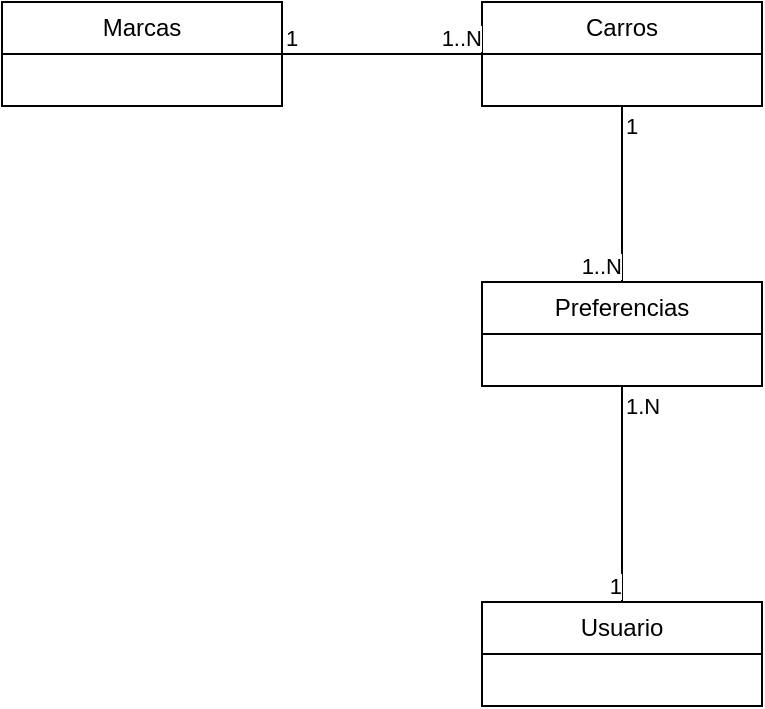 <mxfile version="24.0.1" type="device">
  <diagram id="C5RBs43oDa-KdzZeNtuy" name="Page-1">
    <mxGraphModel dx="1306" dy="613" grid="1" gridSize="10" guides="1" tooltips="1" connect="1" arrows="1" fold="1" page="1" pageScale="1" pageWidth="827" pageHeight="1169" math="0" shadow="0">
      <root>
        <mxCell id="WIyWlLk6GJQsqaUBKTNV-0" />
        <mxCell id="WIyWlLk6GJQsqaUBKTNV-1" parent="WIyWlLk6GJQsqaUBKTNV-0" />
        <mxCell id="rgevWrKvSR6L8c7EUSUg-0" value="Marcas" style="swimlane;fontStyle=0;childLayout=stackLayout;horizontal=1;startSize=26;fillColor=none;horizontalStack=0;resizeParent=1;resizeParentMax=0;resizeLast=0;collapsible=1;marginBottom=0;whiteSpace=wrap;html=1;" vertex="1" parent="WIyWlLk6GJQsqaUBKTNV-1">
          <mxGeometry x="130" y="170" width="140" height="52" as="geometry" />
        </mxCell>
        <mxCell id="rgevWrKvSR6L8c7EUSUg-4" value="Carros" style="swimlane;fontStyle=0;childLayout=stackLayout;horizontal=1;startSize=26;fillColor=none;horizontalStack=0;resizeParent=1;resizeParentMax=0;resizeLast=0;collapsible=1;marginBottom=0;whiteSpace=wrap;html=1;" vertex="1" parent="WIyWlLk6GJQsqaUBKTNV-1">
          <mxGeometry x="370" y="170" width="140" height="52" as="geometry" />
        </mxCell>
        <mxCell id="rgevWrKvSR6L8c7EUSUg-5" value="Preferencias" style="swimlane;fontStyle=0;childLayout=stackLayout;horizontal=1;startSize=26;fillColor=none;horizontalStack=0;resizeParent=1;resizeParentMax=0;resizeLast=0;collapsible=1;marginBottom=0;whiteSpace=wrap;html=1;" vertex="1" parent="WIyWlLk6GJQsqaUBKTNV-1">
          <mxGeometry x="370" y="310" width="140" height="52" as="geometry" />
        </mxCell>
        <mxCell id="rgevWrKvSR6L8c7EUSUg-13" value="Usuario" style="swimlane;fontStyle=0;childLayout=stackLayout;horizontal=1;startSize=26;fillColor=none;horizontalStack=0;resizeParent=1;resizeParentMax=0;resizeLast=0;collapsible=1;marginBottom=0;whiteSpace=wrap;html=1;" vertex="1" parent="WIyWlLk6GJQsqaUBKTNV-1">
          <mxGeometry x="370" y="470" width="140" height="52" as="geometry" />
        </mxCell>
        <mxCell id="rgevWrKvSR6L8c7EUSUg-17" value="" style="endArrow=none;html=1;edgeStyle=orthogonalEdgeStyle;rounded=0;" edge="1" parent="WIyWlLk6GJQsqaUBKTNV-1" source="rgevWrKvSR6L8c7EUSUg-0" target="rgevWrKvSR6L8c7EUSUg-4">
          <mxGeometry relative="1" as="geometry">
            <mxPoint x="330" y="320" as="sourcePoint" />
            <mxPoint x="490" y="320" as="targetPoint" />
          </mxGeometry>
        </mxCell>
        <mxCell id="rgevWrKvSR6L8c7EUSUg-18" value="1" style="edgeLabel;resizable=0;html=1;align=left;verticalAlign=bottom;" connectable="0" vertex="1" parent="rgevWrKvSR6L8c7EUSUg-17">
          <mxGeometry x="-1" relative="1" as="geometry" />
        </mxCell>
        <mxCell id="rgevWrKvSR6L8c7EUSUg-19" value="1..N" style="edgeLabel;resizable=0;html=1;align=right;verticalAlign=bottom;" connectable="0" vertex="1" parent="rgevWrKvSR6L8c7EUSUg-17">
          <mxGeometry x="1" relative="1" as="geometry" />
        </mxCell>
        <mxCell id="rgevWrKvSR6L8c7EUSUg-20" value="" style="endArrow=none;html=1;edgeStyle=orthogonalEdgeStyle;rounded=0;" edge="1" parent="WIyWlLk6GJQsqaUBKTNV-1" source="rgevWrKvSR6L8c7EUSUg-4" target="rgevWrKvSR6L8c7EUSUg-5">
          <mxGeometry relative="1" as="geometry">
            <mxPoint x="330" y="320" as="sourcePoint" />
            <mxPoint x="490" y="320" as="targetPoint" />
          </mxGeometry>
        </mxCell>
        <mxCell id="rgevWrKvSR6L8c7EUSUg-21" value="1" style="edgeLabel;resizable=0;html=1;align=left;verticalAlign=bottom;" connectable="0" vertex="1" parent="rgevWrKvSR6L8c7EUSUg-20">
          <mxGeometry x="-1" relative="1" as="geometry">
            <mxPoint y="18" as="offset" />
          </mxGeometry>
        </mxCell>
        <mxCell id="rgevWrKvSR6L8c7EUSUg-22" value="1..N" style="edgeLabel;resizable=0;html=1;align=right;verticalAlign=bottom;" connectable="0" vertex="1" parent="rgevWrKvSR6L8c7EUSUg-20">
          <mxGeometry x="1" relative="1" as="geometry" />
        </mxCell>
        <mxCell id="rgevWrKvSR6L8c7EUSUg-27" value="" style="endArrow=none;html=1;edgeStyle=orthogonalEdgeStyle;rounded=0;" edge="1" parent="WIyWlLk6GJQsqaUBKTNV-1" source="rgevWrKvSR6L8c7EUSUg-5" target="rgevWrKvSR6L8c7EUSUg-13">
          <mxGeometry relative="1" as="geometry">
            <mxPoint x="440" y="330" as="sourcePoint" />
            <mxPoint x="490" y="320" as="targetPoint" />
          </mxGeometry>
        </mxCell>
        <mxCell id="rgevWrKvSR6L8c7EUSUg-28" value="1.N" style="edgeLabel;resizable=0;html=1;align=left;verticalAlign=bottom;" connectable="0" vertex="1" parent="rgevWrKvSR6L8c7EUSUg-27">
          <mxGeometry x="-1" relative="1" as="geometry">
            <mxPoint y="18" as="offset" />
          </mxGeometry>
        </mxCell>
        <mxCell id="rgevWrKvSR6L8c7EUSUg-29" value="1" style="edgeLabel;resizable=0;html=1;align=right;verticalAlign=bottom;" connectable="0" vertex="1" parent="rgevWrKvSR6L8c7EUSUg-27">
          <mxGeometry x="1" relative="1" as="geometry" />
        </mxCell>
      </root>
    </mxGraphModel>
  </diagram>
</mxfile>
